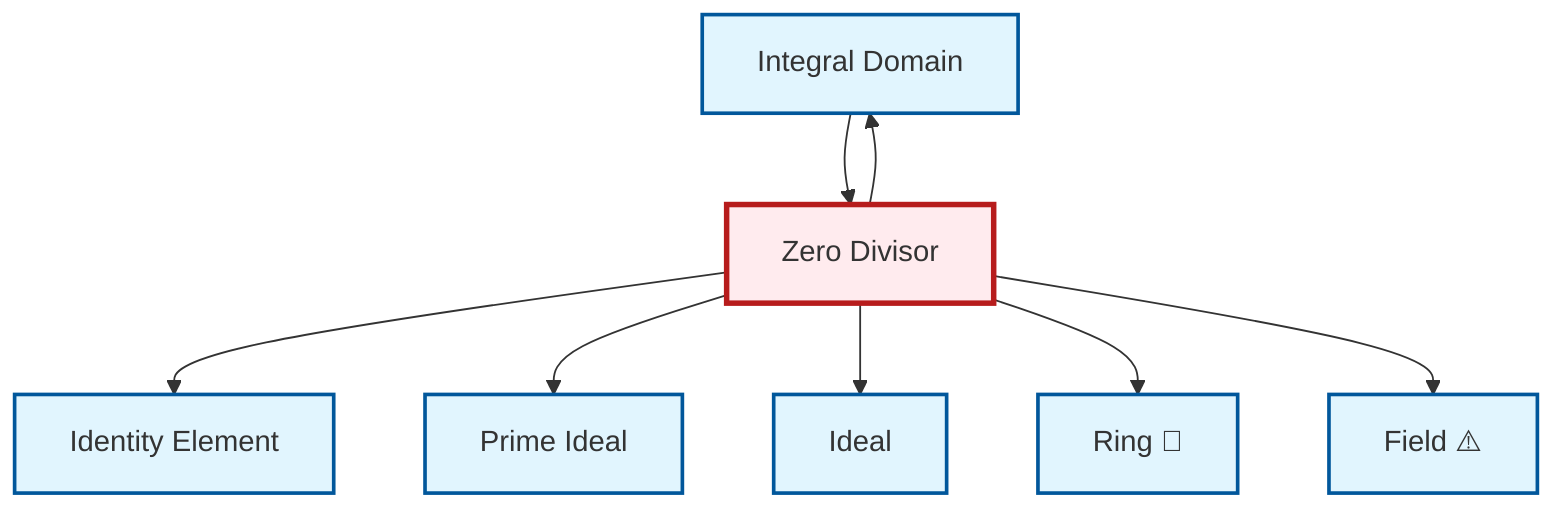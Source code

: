 graph TD
    classDef definition fill:#e1f5fe,stroke:#01579b,stroke-width:2px
    classDef theorem fill:#f3e5f5,stroke:#4a148c,stroke-width:2px
    classDef axiom fill:#fff3e0,stroke:#e65100,stroke-width:2px
    classDef example fill:#e8f5e9,stroke:#1b5e20,stroke-width:2px
    classDef current fill:#ffebee,stroke:#b71c1c,stroke-width:3px
    def-prime-ideal["Prime Ideal"]:::definition
    def-integral-domain["Integral Domain"]:::definition
    def-ideal["Ideal"]:::definition
    def-ring["Ring 📝"]:::definition
    def-field["Field ⚠️"]:::definition
    def-identity-element["Identity Element"]:::definition
    def-zero-divisor["Zero Divisor"]:::definition
    def-zero-divisor --> def-identity-element
    def-zero-divisor --> def-prime-ideal
    def-zero-divisor --> def-integral-domain
    def-integral-domain --> def-zero-divisor
    def-zero-divisor --> def-ideal
    def-zero-divisor --> def-ring
    def-zero-divisor --> def-field
    class def-zero-divisor current